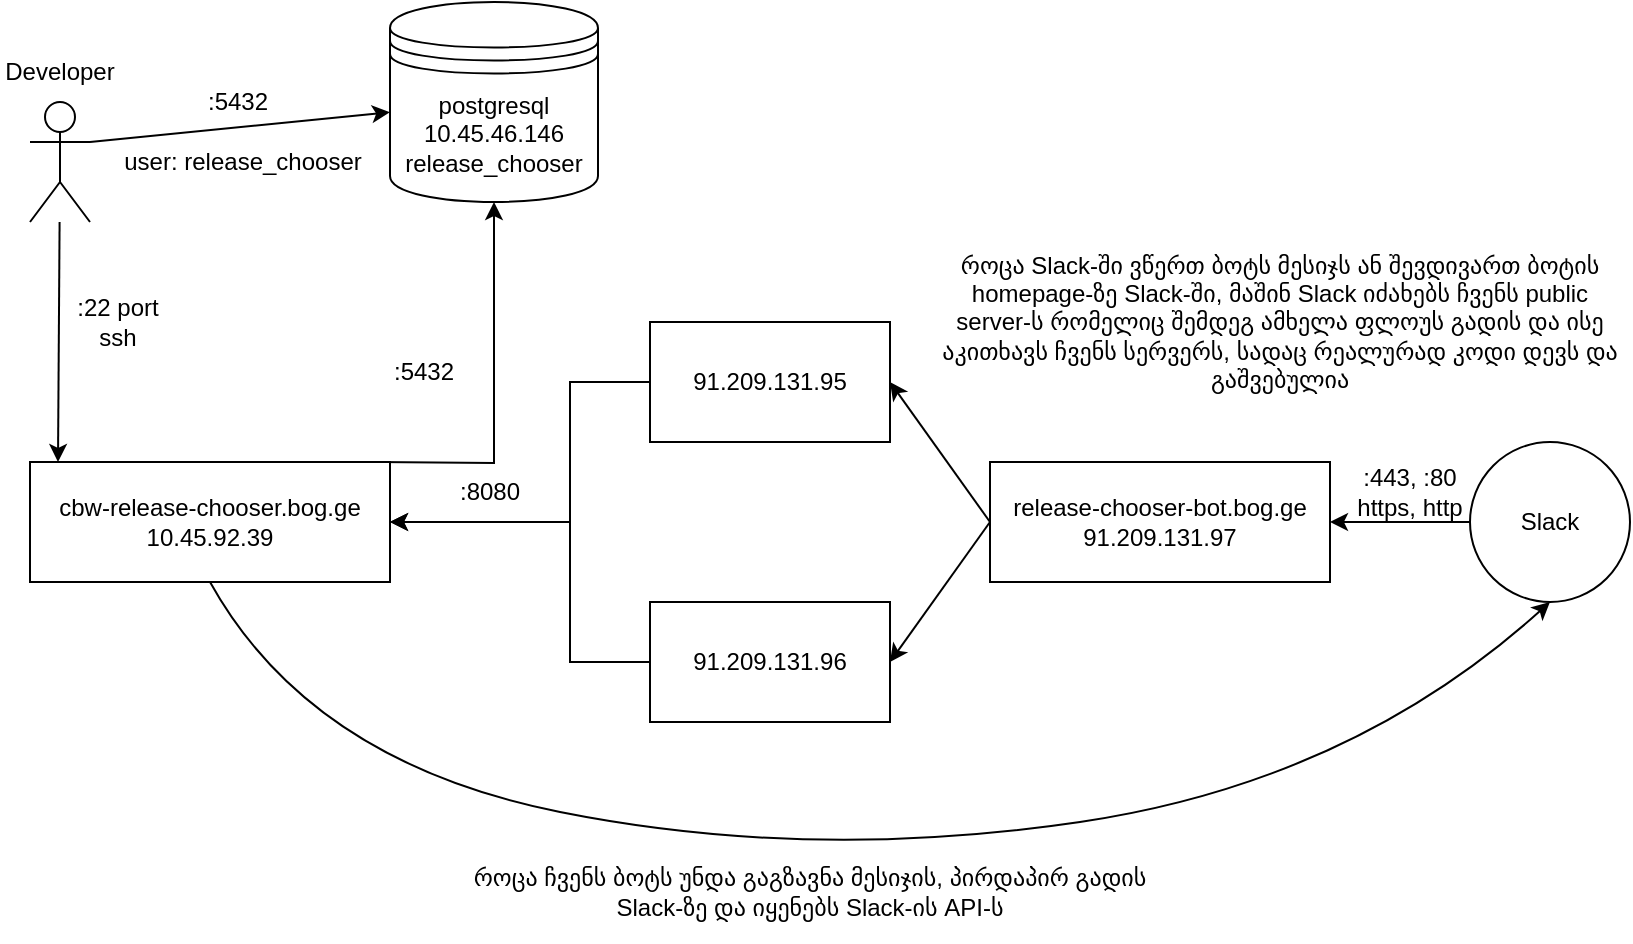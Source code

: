 <mxfile version="20.0.4" type="github">
  <diagram id="rwhIXsuqGzJhO1hipuLg" name="Page-1">
    <mxGraphModel dx="1185" dy="635" grid="1" gridSize="10" guides="1" tooltips="1" connect="1" arrows="1" fold="1" page="1" pageScale="1" pageWidth="850" pageHeight="1100" math="0" shadow="0">
      <root>
        <mxCell id="0" />
        <mxCell id="1" parent="0" />
        <mxCell id="wyX4PLr5Y0akOSiBZgQQ-28" style="edgeStyle=orthogonalEdgeStyle;rounded=0;orthogonalLoop=1;jettySize=auto;html=1;exitX=0.5;exitY=0;exitDx=0;exitDy=0;entryX=0.5;entryY=1;entryDx=0;entryDy=0;" edge="1" parent="1" target="wyX4PLr5Y0akOSiBZgQQ-27">
          <mxGeometry relative="1" as="geometry">
            <mxPoint x="199" y="290" as="sourcePoint" />
          </mxGeometry>
        </mxCell>
        <mxCell id="wyX4PLr5Y0akOSiBZgQQ-2" value="cbw-release-chooser.bog.ge&lt;br&gt;10.45.92.39" style="rounded=0;whiteSpace=wrap;html=1;" vertex="1" parent="1">
          <mxGeometry x="26" y="290" width="180" height="60" as="geometry" />
        </mxCell>
        <mxCell id="wyX4PLr5Y0akOSiBZgQQ-3" value="" style="shape=umlActor;verticalLabelPosition=bottom;verticalAlign=top;html=1;outlineConnect=0;" vertex="1" parent="1">
          <mxGeometry x="26" y="110" width="30" height="60" as="geometry" />
        </mxCell>
        <mxCell id="wyX4PLr5Y0akOSiBZgQQ-4" value="" style="endArrow=classic;html=1;rounded=0;" edge="1" parent="1" source="wyX4PLr5Y0akOSiBZgQQ-3">
          <mxGeometry width="50" height="50" relative="1" as="geometry">
            <mxPoint x="30" y="220" as="sourcePoint" />
            <mxPoint x="40" y="290" as="targetPoint" />
          </mxGeometry>
        </mxCell>
        <mxCell id="wyX4PLr5Y0akOSiBZgQQ-5" value=":22 port ssh" style="text;html=1;strokeColor=none;fillColor=none;align=center;verticalAlign=middle;whiteSpace=wrap;rounded=0;" vertex="1" parent="1">
          <mxGeometry x="40" y="205" width="60" height="30" as="geometry" />
        </mxCell>
        <mxCell id="wyX4PLr5Y0akOSiBZgQQ-21" style="edgeStyle=orthogonalEdgeStyle;rounded=0;orthogonalLoop=1;jettySize=auto;html=1;exitX=0;exitY=0.5;exitDx=0;exitDy=0;entryX=1;entryY=0.5;entryDx=0;entryDy=0;" edge="1" parent="1" source="wyX4PLr5Y0akOSiBZgQQ-6" target="wyX4PLr5Y0akOSiBZgQQ-2">
          <mxGeometry relative="1" as="geometry">
            <Array as="points">
              <mxPoint x="296" y="250" />
              <mxPoint x="296" y="320" />
            </Array>
          </mxGeometry>
        </mxCell>
        <mxCell id="wyX4PLr5Y0akOSiBZgQQ-6" value="91.209.131.95" style="rounded=0;whiteSpace=wrap;html=1;" vertex="1" parent="1">
          <mxGeometry x="336" y="220" width="120" height="60" as="geometry" />
        </mxCell>
        <mxCell id="wyX4PLr5Y0akOSiBZgQQ-22" style="edgeStyle=orthogonalEdgeStyle;rounded=0;orthogonalLoop=1;jettySize=auto;html=1;exitX=0;exitY=0.5;exitDx=0;exitDy=0;" edge="1" parent="1" source="wyX4PLr5Y0akOSiBZgQQ-7">
          <mxGeometry relative="1" as="geometry">
            <mxPoint x="206" y="320" as="targetPoint" />
            <Array as="points">
              <mxPoint x="296" y="390" />
              <mxPoint x="296" y="320" />
            </Array>
          </mxGeometry>
        </mxCell>
        <mxCell id="wyX4PLr5Y0akOSiBZgQQ-7" value="91.209.131.96" style="rounded=0;whiteSpace=wrap;html=1;" vertex="1" parent="1">
          <mxGeometry x="336" y="360" width="120" height="60" as="geometry" />
        </mxCell>
        <mxCell id="wyX4PLr5Y0akOSiBZgQQ-8" value="release-chooser-bot.bog.ge&lt;br&gt;91.209.131.97" style="rounded=0;whiteSpace=wrap;html=1;" vertex="1" parent="1">
          <mxGeometry x="506" y="290" width="170" height="60" as="geometry" />
        </mxCell>
        <mxCell id="wyX4PLr5Y0akOSiBZgQQ-14" style="edgeStyle=orthogonalEdgeStyle;rounded=0;orthogonalLoop=1;jettySize=auto;html=1;exitX=0;exitY=0.5;exitDx=0;exitDy=0;entryX=1;entryY=0.5;entryDx=0;entryDy=0;" edge="1" parent="1" source="wyX4PLr5Y0akOSiBZgQQ-9" target="wyX4PLr5Y0akOSiBZgQQ-8">
          <mxGeometry relative="1" as="geometry" />
        </mxCell>
        <mxCell id="wyX4PLr5Y0akOSiBZgQQ-9" value="Slack" style="ellipse;whiteSpace=wrap;html=1;aspect=fixed;" vertex="1" parent="1">
          <mxGeometry x="746" y="280" width="80" height="80" as="geometry" />
        </mxCell>
        <mxCell id="wyX4PLr5Y0akOSiBZgQQ-11" value=":443, :80&lt;br&gt;https, http" style="text;html=1;strokeColor=none;fillColor=none;align=center;verticalAlign=middle;whiteSpace=wrap;rounded=0;" vertex="1" parent="1">
          <mxGeometry x="686" y="290" width="60" height="30" as="geometry" />
        </mxCell>
        <mxCell id="wyX4PLr5Y0akOSiBZgQQ-12" value="" style="endArrow=classic;html=1;rounded=0;entryX=1;entryY=0.5;entryDx=0;entryDy=0;exitX=0;exitY=0.5;exitDx=0;exitDy=0;" edge="1" parent="1" source="wyX4PLr5Y0akOSiBZgQQ-8" target="wyX4PLr5Y0akOSiBZgQQ-6">
          <mxGeometry width="50" height="50" relative="1" as="geometry">
            <mxPoint x="356" y="350" as="sourcePoint" />
            <mxPoint x="406" y="300" as="targetPoint" />
          </mxGeometry>
        </mxCell>
        <mxCell id="wyX4PLr5Y0akOSiBZgQQ-13" value="" style="endArrow=classic;html=1;rounded=0;entryX=1;entryY=0.5;entryDx=0;entryDy=0;exitX=0;exitY=0.5;exitDx=0;exitDy=0;" edge="1" parent="1" source="wyX4PLr5Y0akOSiBZgQQ-8" target="wyX4PLr5Y0akOSiBZgQQ-7">
          <mxGeometry width="50" height="50" relative="1" as="geometry">
            <mxPoint x="356" y="350" as="sourcePoint" />
            <mxPoint x="406" y="300" as="targetPoint" />
          </mxGeometry>
        </mxCell>
        <mxCell id="wyX4PLr5Y0akOSiBZgQQ-23" value=":8080" style="text;html=1;strokeColor=none;fillColor=none;align=center;verticalAlign=middle;whiteSpace=wrap;rounded=0;" vertex="1" parent="1">
          <mxGeometry x="226" y="290" width="60" height="30" as="geometry" />
        </mxCell>
        <mxCell id="wyX4PLr5Y0akOSiBZgQQ-24" value="" style="curved=1;endArrow=classic;html=1;rounded=0;exitX=0.5;exitY=1;exitDx=0;exitDy=0;entryX=0.5;entryY=1;entryDx=0;entryDy=0;" edge="1" parent="1" source="wyX4PLr5Y0akOSiBZgQQ-2" target="wyX4PLr5Y0akOSiBZgQQ-9">
          <mxGeometry width="50" height="50" relative="1" as="geometry">
            <mxPoint x="356" y="350" as="sourcePoint" />
            <mxPoint x="406" y="300" as="targetPoint" />
            <Array as="points">
              <mxPoint x="166" y="440" />
              <mxPoint x="416" y="490" />
              <mxPoint x="686" y="450" />
            </Array>
          </mxGeometry>
        </mxCell>
        <mxCell id="wyX4PLr5Y0akOSiBZgQQ-25" value="როცა ჩვენს ბოტს უნდა გაგზავნა მესიჯის, პირდაპირ გადის Slack-ზე და იყენებს Slack-ის API-ს" style="text;html=1;strokeColor=none;fillColor=none;align=center;verticalAlign=middle;whiteSpace=wrap;rounded=0;" vertex="1" parent="1">
          <mxGeometry x="236" y="480" width="360" height="50" as="geometry" />
        </mxCell>
        <mxCell id="wyX4PLr5Y0akOSiBZgQQ-26" value="როცა Slack-ში ვწერთ ბოტს მესიჯს ან შევდივართ ბოტის homepage-ზე Slack-ში, მაშინ Slack იძახებს ჩვენს public server-ს რომელიც შემდეგ ამხელა ფლოუს გადის და ისე აკითხავს ჩვენს სერვერს, სადაც რეალურად კოდი დევს და გაშვებულია" style="text;html=1;strokeColor=none;fillColor=none;align=center;verticalAlign=middle;whiteSpace=wrap;rounded=0;" vertex="1" parent="1">
          <mxGeometry x="476" y="180" width="350" height="80" as="geometry" />
        </mxCell>
        <mxCell id="wyX4PLr5Y0akOSiBZgQQ-27" value="postgresql&lt;br&gt;10.45.46.146&lt;br&gt;release_chooser" style="shape=datastore;whiteSpace=wrap;html=1;" vertex="1" parent="1">
          <mxGeometry x="206" y="60" width="104" height="100" as="geometry" />
        </mxCell>
        <mxCell id="wyX4PLr5Y0akOSiBZgQQ-29" value=":5432" style="text;html=1;strokeColor=none;fillColor=none;align=center;verticalAlign=middle;whiteSpace=wrap;rounded=0;" vertex="1" parent="1">
          <mxGeometry x="193" y="230" width="60" height="30" as="geometry" />
        </mxCell>
        <mxCell id="wyX4PLr5Y0akOSiBZgQQ-30" value="Developer" style="text;html=1;strokeColor=none;fillColor=none;align=center;verticalAlign=middle;whiteSpace=wrap;rounded=0;" vertex="1" parent="1">
          <mxGeometry x="11" y="80" width="60" height="30" as="geometry" />
        </mxCell>
        <mxCell id="wyX4PLr5Y0akOSiBZgQQ-31" value="" style="endArrow=classic;html=1;rounded=0;exitX=1;exitY=0.333;exitDx=0;exitDy=0;exitPerimeter=0;" edge="1" parent="1" source="wyX4PLr5Y0akOSiBZgQQ-3" target="wyX4PLr5Y0akOSiBZgQQ-27">
          <mxGeometry width="50" height="50" relative="1" as="geometry">
            <mxPoint x="380" y="340" as="sourcePoint" />
            <mxPoint x="430" y="290" as="targetPoint" />
          </mxGeometry>
        </mxCell>
        <mxCell id="wyX4PLr5Y0akOSiBZgQQ-32" value=":5432" style="text;html=1;strokeColor=none;fillColor=none;align=center;verticalAlign=middle;whiteSpace=wrap;rounded=0;" vertex="1" parent="1">
          <mxGeometry x="100" y="95" width="60" height="30" as="geometry" />
        </mxCell>
        <mxCell id="wyX4PLr5Y0akOSiBZgQQ-33" value="user: release_chooser" style="text;html=1;strokeColor=none;fillColor=none;align=center;verticalAlign=middle;whiteSpace=wrap;rounded=0;" vertex="1" parent="1">
          <mxGeometry x="71" y="125" width="123" height="30" as="geometry" />
        </mxCell>
      </root>
    </mxGraphModel>
  </diagram>
</mxfile>
